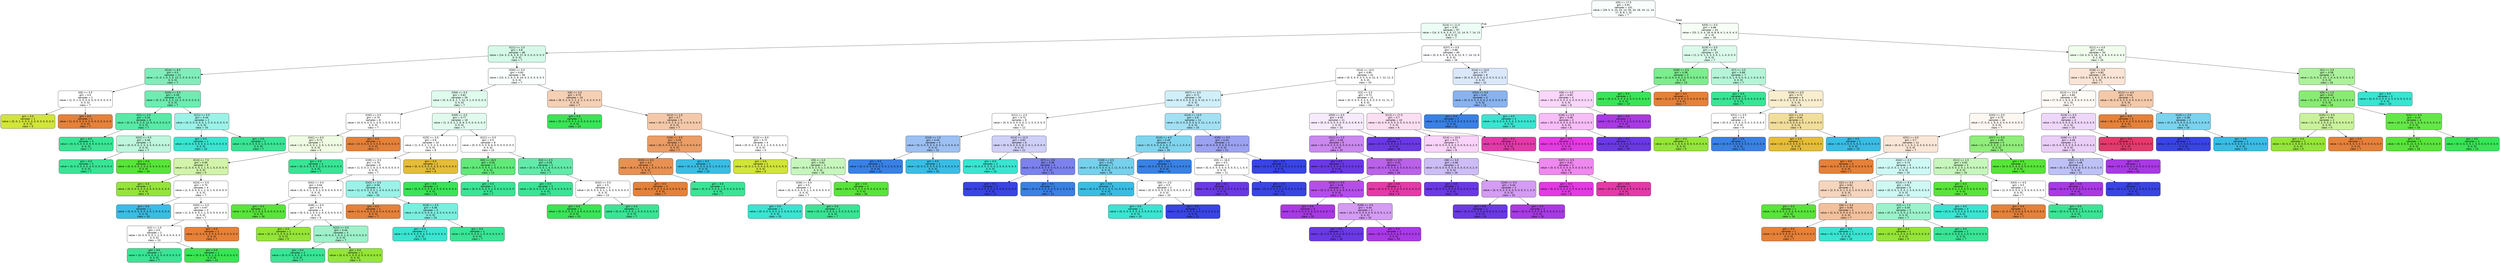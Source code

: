 digraph Tree {
node [shape=box, style="filled, rounded", color="black", fontname="helvetica"] ;
edge [fontname="helvetica"] ;
0 [label="X[0] <= 17.5\ngini = 0.91\nsamples = 141\nvalue = [29, 5, 3, 10, 23, 13, 35, 20, 18, 10, 11, 14\n17, 8, 8, 1, 0]\nclass = 7", fillcolor="#f9fefc"] ;
1 [label="X[14] <= 11.5\ngini = 0.91\nsamples = 97\nvalue = [14, 3, 3, 6, 5, 9, 27, 12, 14, 9, 7, 14, 13\n8, 8, 0, 0]\nclass = 7", fillcolor="#ecfdf5"] ;
0 -> 1 [labeldistance=2.5, labelangle=45, headlabel="True"] ;
2 [label="X[11] <= 2.5\ngini = 0.8\nsamples = 48\nvalue = [14, 3, 3, 6, 5, 9, 27, 6, 2, 0, 0, 0, 0, 0\n0, 0, 0]\nclass = 7", fillcolor="#d5f9e8"] ;
1 -> 2 ;
3 [label="X[14] <= 8.5\ngini = 0.5\nsamples = 12\nvalue = [1, 0, 1, 0, 2, 0, 13, 2, 0, 0, 0, 0, 0, 0\n0, 0, 0]\nclass = 7", fillcolor="#7feeba"] ;
2 -> 3 ;
4 [label="X[6] <= 3.5\ngini = 0.5\nsamples = 2\nvalue = [1, 0, 1, 0, 0, 0, 0, 0, 0, 0, 0, 0, 0, 0\n0, 0, 0]\nclass = 7", fillcolor="#ffffff"] ;
3 -> 4 ;
5 [label="gini = 0.0\nsamples = 1\nvalue = [0, 0, 1, 0, 0, 0, 0, 0, 0, 0, 0, 0, 0, 0\n0, 0, 0]\nclass = 0", fillcolor="#d1e539"] ;
4 -> 5 ;
6 [label="gini = 0.0\nsamples = 1\nvalue = [1, 0, 0, 0, 0, 0, 0, 0, 0, 0, 0, 0, 0, 0\n0, 0, 0]\nclass = 7", fillcolor="#e58139"] ;
4 -> 6 ;
7 [label="X[43] <= 0.5\ngini = 0.39\nsamples = 10\nvalue = [0, 0, 0, 0, 2, 0, 13, 2, 0, 0, 0, 0, 0, 0\n0, 0, 0]\nclass = 7", fillcolor="#6eecb1"] ;
3 -> 7 ;
8 [label="X[2] <= 2.5\ngini = 0.24\nsamples = 8\nvalue = [0, 0, 0, 0, 2, 0, 12, 0, 0, 0, 0, 0, 0, 0\n0, 0, 0]\nclass = 7", fillcolor="#5ae9a7"] ;
7 -> 8 ;
9 [label="gini = 0.0\nsamples = 5\nvalue = [0, 0, 0, 0, 0, 0, 9, 0, 0, 0, 0, 0, 0, 0\n0, 0, 0]\nclass = 7", fillcolor="#39e595"] ;
8 -> 9 ;
10 [label="X[32] <= 0.5\ngini = 0.48\nsamples = 3\nvalue = [0, 0, 0, 0, 2, 0, 3, 0, 0, 0, 0, 0, 0, 0\n0, 0, 0]\nclass = 7", fillcolor="#bdf6dc"] ;
8 -> 10 ;
11 [label="gini = 0.0\nsamples = 2\nvalue = [0, 0, 0, 0, 0, 0, 3, 0, 0, 0, 0, 0, 0, 0\n0, 0, 0]\nclass = 7", fillcolor="#39e595"] ;
10 -> 11 ;
12 [label="gini = 0.0\nsamples = 1\nvalue = [0, 0, 0, 0, 2, 0, 0, 0, 0, 0, 0, 0, 0, 0\n0, 0, 0]\nclass = 16", fillcolor="#58e539"] ;
10 -> 12 ;
13 [label="X[21] <= 0.5\ngini = 0.44\nsamples = 2\nvalue = [0, 0, 0, 0, 0, 0, 1, 2, 0, 0, 0, 0, 0, 0\n0, 0, 0]\nclass = 10", fillcolor="#9cf2e8"] ;
7 -> 13 ;
14 [label="gini = 0.0\nsamples = 1\nvalue = [0, 0, 0, 0, 0, 0, 0, 2, 0, 0, 0, 0, 0, 0\n0, 0, 0]\nclass = 10", fillcolor="#39e5d1"] ;
13 -> 14 ;
15 [label="gini = 0.0\nsamples = 1\nvalue = [0, 0, 0, 0, 0, 0, 1, 0, 0, 0, 0, 0, 0, 0\n0, 0, 0]\nclass = 7", fillcolor="#39e595"] ;
13 -> 15 ;
16 [label="X[50] <= 0.5\ngini = 0.83\nsamples = 36\nvalue = [13, 3, 2, 6, 3, 9, 14, 4, 2, 0, 0, 0, 0, 0\n0, 0, 0]\nclass = 7", fillcolor="#fafefd"] ;
2 -> 16 ;
17 [label="X[56] <= 0.5\ngini = 0.81\nsamples = 26\nvalue = [5, 3, 0, 6, 1, 7, 12, 3, 1, 0, 0, 0, 0, 0\n0, 0, 0]\nclass = 7", fillcolor="#dffbee"] ;
16 -> 17 ;
18 [label="X[30] <= 0.5\ngini = 0.75\nsamples = 8\nvalue = [4, 0, 0, 4, 0, 1, 3, 0, 1, 0, 0, 0, 0, 0\n0, 0, 0]\nclass = 7", fillcolor="#ffffff"] ;
17 -> 18 ;
19 [label="X[41] <= 0.5\ngini = 0.72\nsamples = 7\nvalue = [1, 0, 0, 4, 0, 1, 3, 0, 1, 0, 0, 0, 0, 0\n0, 0, 0]\nclass = 0", fillcolor="#f0fbe3"] ;
18 -> 19 ;
20 [label="X[13] <= 7.5\ngini = 0.69\nsamples = 6\nvalue = [1, 0, 0, 4, 0, 1, 1, 0, 1, 0, 0, 0, 0, 0\n0, 0, 0]\nclass = 0", fillcolor="#d2f4aa"] ;
19 -> 20 ;
21 [label="gini = 0.0\nsamples = 2\nvalue = [0, 0, 0, 4, 0, 0, 0, 0, 0, 0, 0, 0, 0, 0\n0, 0, 0]\nclass = 0", fillcolor="#95e539"] ;
20 -> 21 ;
22 [label="X[24] <= 0.5\ngini = 0.75\nsamples = 4\nvalue = [1, 0, 0, 0, 0, 1, 1, 0, 1, 0, 0, 0, 0, 0\n0, 0, 0]\nclass = 7", fillcolor="#ffffff"] ;
20 -> 22 ;
23 [label="gini = 0.0\nsamples = 1\nvalue = [0, 0, 0, 0, 0, 0, 0, 0, 1, 0, 0, 0, 0, 0\n0, 0, 0]\nclass = 10", fillcolor="#39bde5"] ;
22 -> 23 ;
24 [label="X[55] <= 0.5\ngini = 0.67\nsamples = 3\nvalue = [1, 0, 0, 0, 0, 1, 1, 0, 0, 0, 0, 0, 0, 0\n0, 0, 0]\nclass = 7", fillcolor="#ffffff"] ;
22 -> 24 ;
25 [label="X[2] <= 1.5\ngini = 0.5\nsamples = 2\nvalue = [0, 0, 0, 0, 0, 1, 1, 0, 0, 0, 0, 0, 0, 0\n0, 0, 0]\nclass = 13", fillcolor="#ffffff"] ;
24 -> 25 ;
26 [label="gini = 0.0\nsamples = 1\nvalue = [0, 0, 0, 0, 0, 0, 1, 0, 0, 0, 0, 0, 0, 0\n0, 0, 0]\nclass = 7", fillcolor="#39e595"] ;
25 -> 26 ;
27 [label="gini = 0.0\nsamples = 1\nvalue = [0, 0, 0, 0, 0, 1, 0, 0, 0, 0, 0, 0, 0, 0\n0, 0, 0]\nclass = 13", fillcolor="#39e556"] ;
25 -> 27 ;
28 [label="gini = 0.0\nsamples = 1\nvalue = [1, 0, 0, 0, 0, 0, 0, 0, 0, 0, 0, 0, 0, 0\n0, 0, 0]\nclass = 7", fillcolor="#e58139"] ;
24 -> 28 ;
29 [label="gini = 0.0\nsamples = 1\nvalue = [0, 0, 0, 0, 0, 0, 2, 0, 0, 0, 0, 0, 0, 0\n0, 0, 0]\nclass = 7", fillcolor="#39e595"] ;
19 -> 29 ;
30 [label="gini = 0.0\nsamples = 1\nvalue = [3, 0, 0, 0, 0, 0, 0, 0, 0, 0, 0, 0, 0, 0\n0, 0, 0]\nclass = 7", fillcolor="#e58139"] ;
18 -> 30 ;
31 [label="X[49] <= 0.5\ngini = 0.77\nsamples = 18\nvalue = [1, 3, 0, 2, 1, 6, 9, 3, 0, 0, 0, 0, 0, 0\n0, 0, 0]\nclass = 7", fillcolor="#e0fbee"] ;
17 -> 31 ;
32 [label="X[25] <= 0.5\ngini = 0.8\nsamples = 10\nvalue = [1, 3, 0, 2, 1, 0, 3, 3, 0, 0, 0, 0, 0, 0\n0, 0, 0]\nclass = 8", fillcolor="#ffffff"] ;
31 -> 32 ;
33 [label="X[39] <= 0.5\ngini = 0.76\nsamples = 9\nvalue = [1, 0, 0, 2, 1, 0, 3, 3, 0, 0, 0, 0, 0, 0\n0, 0, 0]\nclass = 7", fillcolor="#ffffff"] ;
32 -> 33 ;
34 [label="X[42] <= 0.5\ngini = 0.64\nsamples = 5\nvalue = [0, 0, 0, 2, 1, 0, 2, 0, 0, 0, 0, 0, 0, 0\n0, 0, 0]\nclass = 0", fillcolor="#ffffff"] ;
33 -> 34 ;
35 [label="gini = 0.0\nsamples = 1\nvalue = [0, 0, 0, 0, 1, 0, 0, 0, 0, 0, 0, 0, 0, 0\n0, 0, 0]\nclass = 16", fillcolor="#58e539"] ;
34 -> 35 ;
36 [label="X[46] <= 0.5\ngini = 0.5\nsamples = 4\nvalue = [0, 0, 0, 2, 0, 0, 2, 0, 0, 0, 0, 0, 0, 0\n0, 0, 0]\nclass = 0", fillcolor="#ffffff"] ;
34 -> 36 ;
37 [label="gini = 0.0\nsamples = 1\nvalue = [0, 0, 0, 1, 0, 0, 0, 0, 0, 0, 0, 0, 0, 0\n0, 0, 0]\nclass = 0", fillcolor="#95e539"] ;
36 -> 37 ;
38 [label="X[22] <= 0.5\ngini = 0.44\nsamples = 3\nvalue = [0, 0, 0, 1, 0, 0, 2, 0, 0, 0, 0, 0, 0, 0\n0, 0, 0]\nclass = 7", fillcolor="#9cf2ca"] ;
36 -> 38 ;
39 [label="gini = 0.0\nsamples = 2\nvalue = [0, 0, 0, 0, 0, 0, 2, 0, 0, 0, 0, 0, 0, 0\n0, 0, 0]\nclass = 7", fillcolor="#39e595"] ;
38 -> 39 ;
40 [label="gini = 0.0\nsamples = 1\nvalue = [0, 0, 0, 1, 0, 0, 0, 0, 0, 0, 0, 0, 0, 0\n0, 0, 0]\nclass = 0", fillcolor="#95e539"] ;
38 -> 40 ;
41 [label="X[42] <= 0.5\ngini = 0.56\nsamples = 4\nvalue = [1, 0, 0, 0, 0, 0, 1, 3, 0, 0, 0, 0, 0, 0\n0, 0, 0]\nclass = 10", fillcolor="#9cf2e8"] ;
33 -> 41 ;
42 [label="gini = 0.0\nsamples = 1\nvalue = [1, 0, 0, 0, 0, 0, 0, 0, 0, 0, 0, 0, 0, 0\n0, 0, 0]\nclass = 7", fillcolor="#e58139"] ;
41 -> 42 ;
43 [label="X[18] <= 0.5\ngini = 0.38\nsamples = 3\nvalue = [0, 0, 0, 0, 0, 0, 1, 3, 0, 0, 0, 0, 0, 0\n0, 0, 0]\nclass = 10", fillcolor="#7beee0"] ;
41 -> 43 ;
44 [label="gini = 0.0\nsamples = 2\nvalue = [0, 0, 0, 0, 0, 0, 0, 3, 0, 0, 0, 0, 0, 0\n0, 0, 0]\nclass = 10", fillcolor="#39e5d1"] ;
43 -> 44 ;
45 [label="gini = 0.0\nsamples = 1\nvalue = [0, 0, 0, 0, 0, 0, 1, 0, 0, 0, 0, 0, 0, 0\n0, 0, 0]\nclass = 7", fillcolor="#39e595"] ;
43 -> 45 ;
46 [label="gini = 0.0\nsamples = 1\nvalue = [0, 3, 0, 0, 0, 0, 0, 0, 0, 0, 0, 0, 0, 0\n0, 0, 0]\nclass = 8", fillcolor="#e5bd39"] ;
32 -> 46 ;
47 [label="X[21] <= 0.5\ngini = 0.5\nsamples = 8\nvalue = [0, 0, 0, 0, 0, 6, 6, 0, 0, 0, 0, 0, 0, 0\n0, 0, 0]\nclass = 13", fillcolor="#ffffff"] ;
31 -> 47 ;
48 [label="X[0] <= 16.5\ngini = 0.28\nsamples = 3\nvalue = [0, 0, 0, 0, 0, 5, 1, 0, 0, 0, 0, 0, 0, 0\n0, 0, 0]\nclass = 13", fillcolor="#61ea78"] ;
47 -> 48 ;
49 [label="gini = 0.0\nsamples = 2\nvalue = [0, 0, 0, 0, 0, 5, 0, 0, 0, 0, 0, 0, 0, 0\n0, 0, 0]\nclass = 13", fillcolor="#39e556"] ;
48 -> 49 ;
50 [label="gini = 0.0\nsamples = 1\nvalue = [0, 0, 0, 0, 0, 0, 1, 0, 0, 0, 0, 0, 0, 0\n0, 0, 0]\nclass = 7", fillcolor="#39e595"] ;
48 -> 50 ;
51 [label="X[4] <= 2.5\ngini = 0.28\nsamples = 5\nvalue = [0, 0, 0, 0, 0, 1, 5, 0, 0, 0, 0, 0, 0, 0\n0, 0, 0]\nclass = 7", fillcolor="#61eaaa"] ;
47 -> 51 ;
52 [label="gini = 0.0\nsamples = 3\nvalue = [0, 0, 0, 0, 0, 0, 4, 0, 0, 0, 0, 0, 0, 0\n0, 0, 0]\nclass = 7", fillcolor="#39e595"] ;
51 -> 52 ;
53 [label="X[42] <= 0.5\ngini = 0.5\nsamples = 2\nvalue = [0, 0, 0, 0, 0, 1, 1, 0, 0, 0, 0, 0, 0, 0\n0, 0, 0]\nclass = 13", fillcolor="#ffffff"] ;
51 -> 53 ;
54 [label="gini = 0.0\nsamples = 1\nvalue = [0, 0, 0, 0, 0, 1, 0, 0, 0, 0, 0, 0, 0, 0\n0, 0, 0]\nclass = 13", fillcolor="#39e556"] ;
53 -> 54 ;
55 [label="gini = 0.0\nsamples = 1\nvalue = [0, 0, 0, 0, 0, 0, 1, 0, 0, 0, 0, 0, 0, 0\n0, 0, 0]\nclass = 7", fillcolor="#39e595"] ;
53 -> 55 ;
56 [label="X[6] <= 3.5\ngini = 0.75\nsamples = 10\nvalue = [8, 0, 2, 0, 2, 2, 2, 1, 1, 0, 0, 0, 0, 0\n0, 0, 0]\nclass = 7", fillcolor="#f5d0b5"] ;
16 -> 56 ;
57 [label="gini = 0.0\nsamples = 1\nvalue = [0, 0, 0, 0, 0, 2, 0, 0, 0, 0, 0, 0, 0, 0\n0, 0, 0]\nclass = 13", fillcolor="#39e556"] ;
56 -> 57 ;
58 [label="X[12] <= 1.0\ngini = 0.7\nsamples = 9\nvalue = [8, 0, 2, 0, 2, 0, 2, 1, 1, 0, 0, 0, 0, 0\n0, 0, 0]\nclass = 7", fillcolor="#f4c9aa"] ;
56 -> 58 ;
59 [label="X[26] <= 0.5\ngini = 0.34\nsamples = 5\nvalue = [8, 0, 0, 0, 0, 0, 1, 0, 1, 0, 0, 0, 0, 0\n0, 0, 0]\nclass = 7", fillcolor="#eb9d65"] ;
58 -> 59 ;
60 [label="X[33] <= 0.5\ngini = 0.2\nsamples = 4\nvalue = [8, 0, 0, 0, 0, 0, 1, 0, 0, 0, 0, 0, 0, 0\n0, 0, 0]\nclass = 7", fillcolor="#e89152"] ;
59 -> 60 ;
61 [label="gini = 0.0\nsamples = 3\nvalue = [8, 0, 0, 0, 0, 0, 0, 0, 0, 0, 0, 0, 0, 0\n0, 0, 0]\nclass = 7", fillcolor="#e58139"] ;
60 -> 61 ;
62 [label="gini = 0.0\nsamples = 1\nvalue = [0, 0, 0, 0, 0, 0, 1, 0, 0, 0, 0, 0, 0, 0\n0, 0, 0]\nclass = 7", fillcolor="#39e595"] ;
60 -> 62 ;
63 [label="gini = 0.0\nsamples = 1\nvalue = [0, 0, 0, 0, 0, 0, 0, 0, 1, 0, 0, 0, 0, 0\n0, 0, 0]\nclass = 10", fillcolor="#39bde5"] ;
59 -> 63 ;
64 [label="X[13] <= 6.0\ngini = 0.72\nsamples = 4\nvalue = [0, 0, 2, 0, 2, 0, 1, 1, 0, 0, 0, 0, 0, 0\n0, 0, 0]\nclass = 0", fillcolor="#ffffff"] ;
58 -> 64 ;
65 [label="gini = 0.0\nsamples = 1\nvalue = [0, 0, 2, 0, 0, 0, 0, 0, 0, 0, 0, 0, 0, 0\n0, 0, 0]\nclass = 0", fillcolor="#d1e539"] ;
64 -> 65 ;
66 [label="X[9] <= 3.0\ngini = 0.62\nsamples = 3\nvalue = [0, 0, 0, 0, 2, 0, 1, 1, 0, 0, 0, 0, 0, 0\n0, 0, 0]\nclass = 16", fillcolor="#c7f6bd"] ;
64 -> 66 ;
67 [label="X[36] <= 0.5\ngini = 0.5\nsamples = 2\nvalue = [0, 0, 0, 0, 0, 0, 1, 1, 0, 0, 0, 0, 0, 0\n0, 0, 0]\nclass = 7", fillcolor="#ffffff"] ;
66 -> 67 ;
68 [label="gini = 0.0\nsamples = 1\nvalue = [0, 0, 0, 0, 0, 0, 0, 1, 0, 0, 0, 0, 0, 0\n0, 0, 0]\nclass = 10", fillcolor="#39e5d1"] ;
67 -> 68 ;
69 [label="gini = 0.0\nsamples = 1\nvalue = [0, 0, 0, 0, 0, 0, 1, 0, 0, 0, 0, 0, 0, 0\n0, 0, 0]\nclass = 7", fillcolor="#39e595"] ;
67 -> 69 ;
70 [label="gini = 0.0\nsamples = 1\nvalue = [0, 0, 0, 0, 2, 0, 0, 0, 0, 0, 0, 0, 0, 0\n0, 0, 0]\nclass = 16", fillcolor="#58e539"] ;
66 -> 70 ;
71 [label="X[37] <= 0.5\ngini = 0.86\nsamples = 49\nvalue = [0, 0, 0, 0, 0, 0, 0, 6, 12, 9, 7, 14, 13, 8\n8, 0, 0]\nclass = 16", fillcolor="#fdfcff"] ;
1 -> 71 ;
72 [label="X[14] <= 14.5\ngini = 0.85\nsamples = 41\nvalue = [0, 0, 0, 0, 0, 0, 0, 4, 12, 4, 7, 12, 11, 5\n8, 0, 0]\nclass = 10", fillcolor="#ffffff"] ;
71 -> 72 ;
73 [label="X[57] <= 0.5\ngini = 0.71\nsamples = 20\nvalue = [0, 0, 0, 0, 0, 0, 0, 4, 12, 4, 7, 1, 0, 0\n0, 0, 0]\nclass = 10", fillcolor="#d0eff9"] ;
72 -> 73 ;
74 [label="X[11] <= 2.5\ngini = 0.72\nsamples = 9\nvalue = [0, 0, 0, 0, 0, 0, 0, 2, 1, 3, 3, 0, 0, 0\n0, 0, 0]\nclass = 12", fillcolor="#ffffff"] ;
73 -> 74 ;
75 [label="X[10] <= 1.5\ngini = 0.44\nsamples = 3\nvalue = [0, 0, 0, 0, 0, 0, 0, 0, 1, 2, 0, 0, 0, 0\n0, 0, 0]\nclass = 12", fillcolor="#9cc0f2"] ;
74 -> 75 ;
76 [label="gini = 0.0\nsamples = 2\nvalue = [0, 0, 0, 0, 0, 0, 0, 0, 0, 2, 0, 0, 0, 0\n0, 0, 0]\nclass = 12", fillcolor="#3981e5"] ;
75 -> 76 ;
77 [label="gini = 0.0\nsamples = 1\nvalue = [0, 0, 0, 0, 0, 0, 0, 0, 1, 0, 0, 0, 0, 0\n0, 0, 0]\nclass = 10", fillcolor="#39bde5"] ;
75 -> 77 ;
78 [label="X[14] <= 12.5\ngini = 0.61\nsamples = 6\nvalue = [0, 0, 0, 0, 0, 0, 0, 2, 0, 1, 3, 0, 0, 0\n0, 0, 0]\nclass = 11", fillcolor="#ced0f8"] ;
74 -> 78 ;
79 [label="gini = 0.0\nsamples = 2\nvalue = [0, 0, 0, 0, 0, 0, 0, 2, 0, 0, 0, 0, 0, 0\n0, 0, 0]\nclass = 10", fillcolor="#39e5d1"] ;
78 -> 79 ;
80 [label="X[7] <= 3.5\ngini = 0.38\nsamples = 4\nvalue = [0, 0, 0, 0, 0, 0, 0, 0, 0, 1, 3, 0, 0, 0\n0, 0, 0]\nclass = 11", fillcolor="#7b82ee"] ;
78 -> 80 ;
81 [label="gini = 0.0\nsamples = 3\nvalue = [0, 0, 0, 0, 0, 0, 0, 0, 0, 0, 3, 0, 0, 0\n0, 0, 0]\nclass = 11", fillcolor="#3944e5"] ;
80 -> 81 ;
82 [label="gini = 0.0\nsamples = 1\nvalue = [0, 0, 0, 0, 0, 0, 0, 0, 0, 1, 0, 0, 0, 0\n0, 0, 0]\nclass = 12", fillcolor="#3981e5"] ;
80 -> 82 ;
83 [label="X[14] <= 13.5\ngini = 0.6\nsamples = 11\nvalue = [0, 0, 0, 0, 0, 0, 0, 2, 11, 1, 4, 1, 0, 0\n0, 0, 0]\nclass = 10", fillcolor="#a3e0f3"] ;
73 -> 83 ;
84 [label="X[10] <= 4.5\ngini = 0.49\nsamples = 8\nvalue = [0, 0, 0, 0, 0, 0, 0, 2, 11, 1, 2, 0, 0, 0\n0, 0, 0]\nclass = 10", fillcolor="#80d5ee"] ;
83 -> 84 ;
85 [label="X[38] <= 0.5\ngini = 0.43\nsamples = 7\nvalue = [0, 0, 0, 0, 0, 0, 0, 2, 11, 0, 2, 0, 0, 0\n0, 0, 0]\nclass = 10", fillcolor="#76d1ed"] ;
84 -> 85 ;
86 [label="gini = 0.0\nsamples = 5\nvalue = [0, 0, 0, 0, 0, 0, 0, 0, 11, 0, 0, 0, 0, 0\n0, 0, 0]\nclass = 10", fillcolor="#39bde5"] ;
85 -> 86 ;
87 [label="X[6] <= 2.0\ngini = 0.5\nsamples = 2\nvalue = [0, 0, 0, 0, 0, 0, 0, 2, 0, 0, 2, 0, 0, 0\n0, 0, 0]\nclass = 10", fillcolor="#ffffff"] ;
85 -> 87 ;
88 [label="gini = 0.0\nsamples = 1\nvalue = [0, 0, 0, 0, 0, 0, 0, 2, 0, 0, 0, 0, 0, 0\n0, 0, 0]\nclass = 10", fillcolor="#39e5d1"] ;
87 -> 88 ;
89 [label="gini = 0.0\nsamples = 1\nvalue = [0, 0, 0, 0, 0, 0, 0, 0, 0, 0, 2, 0, 0, 0\n0, 0, 0]\nclass = 11", fillcolor="#3944e5"] ;
87 -> 89 ;
90 [label="gini = 0.0\nsamples = 1\nvalue = [0, 0, 0, 0, 0, 0, 0, 0, 0, 1, 0, 0, 0, 0\n0, 0, 0]\nclass = 12", fillcolor="#3981e5"] ;
84 -> 90 ;
91 [label="X[39] <= 0.5\ngini = 0.44\nsamples = 3\nvalue = [0, 0, 0, 0, 0, 0, 0, 0, 0, 0, 2, 1, 0, 0\n0, 0, 0]\nclass = 11", fillcolor="#9ca2f2"] ;
83 -> 91 ;
92 [label="X[0] <= 16.0\ngini = 0.5\nsamples = 2\nvalue = [0, 0, 0, 0, 0, 0, 0, 0, 0, 0, 1, 1, 0, 0\n0, 0, 0]\nclass = 11", fillcolor="#ffffff"] ;
91 -> 92 ;
93 [label="gini = 0.0\nsamples = 1\nvalue = [0, 0, 0, 0, 0, 0, 0, 0, 0, 0, 0, 1, 0, 0\n0, 0, 0]\nclass = 16", fillcolor="#6a39e5"] ;
92 -> 93 ;
94 [label="gini = 0.0\nsamples = 1\nvalue = [0, 0, 0, 0, 0, 0, 0, 0, 0, 0, 1, 0, 0, 0\n0, 0, 0]\nclass = 11", fillcolor="#3944e5"] ;
92 -> 94 ;
95 [label="gini = 0.0\nsamples = 1\nvalue = [0, 0, 0, 0, 0, 0, 0, 0, 0, 0, 1, 0, 0, 0\n0, 0, 0]\nclass = 11", fillcolor="#3944e5"] ;
91 -> 95 ;
96 [label="X[2] <= 3.5\ngini = 0.73\nsamples = 21\nvalue = [0, 0, 0, 0, 0, 0, 0, 0, 0, 0, 0, 11, 11, 5\n8, 0, 0]\nclass = 16", fillcolor="#ffffff"] ;
72 -> 96 ;
97 [label="X[50] <= 0.5\ngini = 0.55\nsamples = 11\nvalue = [0, 0, 0, 0, 0, 0, 0, 0, 0, 0, 0, 8, 9, 0\n1, 0, 0]\nclass = 10", fillcolor="#f6ebfc"] ;
96 -> 97 ;
98 [label="X[11] <= 1.5\ngini = 0.46\nsamples = 9\nvalue = [0, 0, 0, 0, 0, 0, 0, 0, 0, 0, 0, 3, 9, 0\n1, 0, 0]\nclass = 10", fillcolor="#cb88ef"] ;
97 -> 98 ;
99 [label="gini = 0.0\nsamples = 2\nvalue = [0, 0, 0, 0, 0, 0, 0, 0, 0, 0, 0, 2, 0, 0\n0, 0, 0]\nclass = 16", fillcolor="#6a39e5"] ;
98 -> 99 ;
100 [label="X[28] <= 0.5\ngini = 0.31\nsamples = 7\nvalue = [0, 0, 0, 0, 0, 0, 0, 0, 0, 0, 0, 1, 9, 0\n1, 0, 0]\nclass = 10", fillcolor="#ba61ea"] ;
98 -> 100 ;
101 [label="X[33] <= 0.5\ngini = 0.18\nsamples = 6\nvalue = [0, 0, 0, 0, 0, 0, 0, 0, 0, 0, 0, 1, 9, 0\n0, 0, 0]\nclass = 10", fillcolor="#b34fe8"] ;
100 -> 101 ;
102 [label="gini = 0.0\nsamples = 4\nvalue = [0, 0, 0, 0, 0, 0, 0, 0, 0, 0, 0, 0, 7, 0\n0, 0, 0]\nclass = 10", fillcolor="#a939e5"] ;
101 -> 102 ;
103 [label="X[39] <= 0.5\ngini = 0.44\nsamples = 2\nvalue = [0, 0, 0, 0, 0, 0, 0, 0, 0, 0, 0, 1, 2, 0\n0, 0, 0]\nclass = 10", fillcolor="#d49cf2"] ;
101 -> 103 ;
104 [label="gini = 0.0\nsamples = 1\nvalue = [0, 0, 0, 0, 0, 0, 0, 0, 0, 0, 0, 1, 0, 0\n0, 0, 0]\nclass = 16", fillcolor="#6a39e5"] ;
103 -> 104 ;
105 [label="gini = 0.0\nsamples = 1\nvalue = [0, 0, 0, 0, 0, 0, 0, 0, 0, 0, 0, 0, 2, 0\n0, 0, 0]\nclass = 10", fillcolor="#a939e5"] ;
103 -> 105 ;
106 [label="gini = 0.0\nsamples = 1\nvalue = [0, 0, 0, 0, 0, 0, 0, 0, 0, 0, 0, 0, 0, 0\n1, 0, 0]\nclass = 6", fillcolor="#e539a9"] ;
100 -> 106 ;
107 [label="gini = 0.0\nsamples = 2\nvalue = [0, 0, 0, 0, 0, 0, 0, 0, 0, 0, 0, 5, 0, 0\n0, 0, 0]\nclass = 16", fillcolor="#6a39e5"] ;
97 -> 107 ;
108 [label="X[13] <= 17.5\ngini = 0.7\nsamples = 10\nvalue = [0, 0, 0, 0, 0, 0, 0, 0, 0, 0, 0, 3, 2, 5\n7, 0, 0]\nclass = 6", fillcolor="#fbdef1"] ;
96 -> 108 ;
109 [label="X[14] <= 15.5\ngini = 0.71\nsamples = 7\nvalue = [0, 0, 0, 0, 0, 0, 0, 0, 0, 0, 0, 3, 2, 5\n2, 0, 0]\nclass = 8", fillcolor="#f9d3f9"] ;
108 -> 109 ;
110 [label="X[8] <= 3.0\ngini = 0.48\nsamples = 4\nvalue = [0, 0, 0, 0, 0, 0, 0, 0, 0, 0, 0, 3, 2, 0\n0, 0, 0]\nclass = 16", fillcolor="#cdbdf6"] ;
109 -> 110 ;
111 [label="gini = 0.0\nsamples = 2\nvalue = [0, 0, 0, 0, 0, 0, 0, 0, 0, 0, 0, 2, 0, 0\n0, 0, 0]\nclass = 16", fillcolor="#6a39e5"] ;
110 -> 111 ;
112 [label="X[29] <= 0.5\ngini = 0.44\nsamples = 2\nvalue = [0, 0, 0, 0, 0, 0, 0, 0, 0, 0, 0, 1, 2, 0\n0, 0, 0]\nclass = 10", fillcolor="#d49cf2"] ;
110 -> 112 ;
113 [label="gini = 0.0\nsamples = 1\nvalue = [0, 0, 0, 0, 0, 0, 0, 0, 0, 0, 0, 1, 0, 0\n0, 0, 0]\nclass = 16", fillcolor="#6a39e5"] ;
112 -> 113 ;
114 [label="gini = 0.0\nsamples = 1\nvalue = [0, 0, 0, 0, 0, 0, 0, 0, 0, 0, 0, 0, 2, 0\n0, 0, 0]\nclass = 10", fillcolor="#a939e5"] ;
112 -> 114 ;
115 [label="X[47] <= 0.5\ngini = 0.41\nsamples = 3\nvalue = [0, 0, 0, 0, 0, 0, 0, 0, 0, 0, 0, 0, 0, 5\n2, 0, 0]\nclass = 8", fillcolor="#ef88ef"] ;
109 -> 115 ;
116 [label="gini = 0.0\nsamples = 2\nvalue = [0, 0, 0, 0, 0, 0, 0, 0, 0, 0, 0, 0, 0, 5\n0, 0, 0]\nclass = 8", fillcolor="#e539e5"] ;
115 -> 116 ;
117 [label="gini = 0.0\nsamples = 1\nvalue = [0, 0, 0, 0, 0, 0, 0, 0, 0, 0, 0, 0, 0, 0\n2, 0, 0]\nclass = 6", fillcolor="#e539a9"] ;
115 -> 117 ;
118 [label="gini = 0.0\nsamples = 3\nvalue = [0, 0, 0, 0, 0, 0, 0, 0, 0, 0, 0, 0, 0, 0\n5, 0, 0]\nclass = 6", fillcolor="#e539a9"] ;
108 -> 118 ;
119 [label="X[14] <= 14.0\ngini = 0.77\nsamples = 8\nvalue = [0, 0, 0, 0, 0, 0, 0, 2, 0, 5, 0, 2, 2, 3\n0, 0, 0]\nclass = 12", fillcolor="#dbe8fa"] ;
71 -> 119 ;
120 [label="X[33] <= 0.5\ngini = 0.41\nsamples = 4\nvalue = [0, 0, 0, 0, 0, 0, 0, 2, 0, 5, 0, 0, 0, 0\n0, 0, 0]\nclass = 12", fillcolor="#88b3ef"] ;
119 -> 120 ;
121 [label="gini = 0.0\nsamples = 2\nvalue = [0, 0, 0, 0, 0, 0, 0, 0, 0, 5, 0, 0, 0, 0\n0, 0, 0]\nclass = 12", fillcolor="#3981e5"] ;
120 -> 121 ;
122 [label="gini = 0.0\nsamples = 2\nvalue = [0, 0, 0, 0, 0, 0, 0, 2, 0, 0, 0, 0, 0, 0\n0, 0, 0]\nclass = 10", fillcolor="#39e5d1"] ;
120 -> 122 ;
123 [label="X[6] <= 4.5\ngini = 0.65\nsamples = 4\nvalue = [0, 0, 0, 0, 0, 0, 0, 0, 0, 0, 0, 2, 2, 3\n0, 0, 0]\nclass = 8", fillcolor="#fad7fa"] ;
119 -> 123 ;
124 [label="X[26] <= 0.5\ngini = 0.48\nsamples = 3\nvalue = [0, 0, 0, 0, 0, 0, 0, 0, 0, 0, 0, 2, 0, 3\n0, 0, 0]\nclass = 8", fillcolor="#f6bdf6"] ;
123 -> 124 ;
125 [label="gini = 0.0\nsamples = 2\nvalue = [0, 0, 0, 0, 0, 0, 0, 0, 0, 0, 0, 0, 0, 3\n0, 0, 0]\nclass = 8", fillcolor="#e539e5"] ;
124 -> 125 ;
126 [label="gini = 0.0\nsamples = 1\nvalue = [0, 0, 0, 0, 0, 0, 0, 0, 0, 0, 0, 2, 0, 0\n0, 0, 0]\nclass = 16", fillcolor="#6a39e5"] ;
124 -> 126 ;
127 [label="gini = 0.0\nsamples = 1\nvalue = [0, 0, 0, 0, 0, 0, 0, 0, 0, 0, 0, 0, 2, 0\n0, 0, 0]\nclass = 10", fillcolor="#a939e5"] ;
123 -> 127 ;
128 [label="X[55] <= 0.5\ngini = 0.86\nsamples = 44\nvalue = [15, 2, 0, 4, 18, 4, 8, 8, 4, 1, 4, 0, 4, 0\n0, 1, 0]\nclass = 16", fillcolor="#f6fef5"] ;
0 -> 128 [labeldistance=2.5, labelangle=-45, headlabel="False"] ;
129 [label="X[19] <= 0.5\ngini = 0.79\nsamples = 10\nvalue = [1, 2, 0, 1, 0, 3, 5, 0, 1, 1, 0, 0, 0, 0\n0, 0, 0]\nclass = 7", fillcolor="#dbfaec"] ;
128 -> 129 ;
130 [label="X[49] <= 0.5\ngini = 0.38\nsamples = 3\nvalue = [1, 0, 0, 0, 0, 3, 0, 0, 0, 0, 0, 0, 0, 0\n0, 0, 0]\nclass = 13", fillcolor="#7bee8e"] ;
129 -> 130 ;
131 [label="gini = 0.0\nsamples = 2\nvalue = [0, 0, 0, 0, 0, 3, 0, 0, 0, 0, 0, 0, 0, 0\n0, 0, 0]\nclass = 13", fillcolor="#39e556"] ;
130 -> 131 ;
132 [label="gini = 0.0\nsamples = 1\nvalue = [1, 0, 0, 0, 0, 0, 0, 0, 0, 0, 0, 0, 0, 0\n0, 0, 0]\nclass = 7", fillcolor="#e58139"] ;
130 -> 132 ;
133 [label="X[7] <= 3.5\ngini = 0.68\nsamples = 7\nvalue = [0, 2, 0, 1, 0, 0, 5, 0, 1, 1, 0, 0, 0, 0\n0, 0, 0]\nclass = 7", fillcolor="#b5f5d7"] ;
129 -> 133 ;
134 [label="gini = 0.0\nsamples = 3\nvalue = [0, 0, 0, 0, 0, 0, 5, 0, 0, 0, 0, 0, 0, 0\n0, 0, 0]\nclass = 7", fillcolor="#39e595"] ;
133 -> 134 ;
135 [label="X[39] <= 0.5\ngini = 0.72\nsamples = 4\nvalue = [0, 2, 0, 1, 0, 0, 0, 0, 1, 1, 0, 0, 0, 0\n0, 0, 0]\nclass = 8", fillcolor="#f8eece"] ;
133 -> 135 ;
136 [label="X[51] <= 0.5\ngini = 0.5\nsamples = 2\nvalue = [0, 0, 0, 1, 0, 0, 0, 0, 0, 1, 0, 0, 0, 0\n0, 0, 0]\nclass = 0", fillcolor="#ffffff"] ;
135 -> 136 ;
137 [label="gini = 0.0\nsamples = 1\nvalue = [0, 0, 0, 1, 0, 0, 0, 0, 0, 0, 0, 0, 0, 0\n0, 0, 0]\nclass = 0", fillcolor="#95e539"] ;
136 -> 137 ;
138 [label="gini = 0.0\nsamples = 1\nvalue = [0, 0, 0, 0, 0, 0, 0, 0, 0, 1, 0, 0, 0, 0\n0, 0, 0]\nclass = 12", fillcolor="#3981e5"] ;
136 -> 138 ;
139 [label="X[2] <= 2.5\ngini = 0.44\nsamples = 2\nvalue = [0, 2, 0, 0, 0, 0, 0, 0, 1, 0, 0, 0, 0, 0\n0, 0, 0]\nclass = 8", fillcolor="#f2de9c"] ;
135 -> 139 ;
140 [label="gini = 0.0\nsamples = 1\nvalue = [0, 2, 0, 0, 0, 0, 0, 0, 0, 0, 0, 0, 0, 0\n0, 0, 0]\nclass = 8", fillcolor="#e5bd39"] ;
139 -> 140 ;
141 [label="gini = 0.0\nsamples = 1\nvalue = [0, 0, 0, 0, 0, 0, 0, 0, 1, 0, 0, 0, 0, 0\n0, 0, 0]\nclass = 10", fillcolor="#39bde5"] ;
139 -> 141 ;
142 [label="X[11] <= 4.5\ngini = 0.81\nsamples = 34\nvalue = [14, 0, 0, 3, 18, 1, 3, 8, 3, 0, 4, 0, 4, 0\n0, 1, 0]\nclass = 16", fillcolor="#f0fded"] ;
128 -> 142 ;
143 [label="X[28] <= 0.5\ngini = 0.82\nsamples = 25\nvalue = [13, 0, 0, 1, 6, 0, 3, 4, 3, 0, 4, 0, 4, 0\n0, 1, 0]\nclass = 7", fillcolor="#f9e4d5"] ;
142 -> 143 ;
144 [label="X[13] <= 13.5\ngini = 0.84\nsamples = 20\nvalue = [7, 0, 0, 1, 6, 0, 3, 4, 0, 0, 3, 0, 4, 0\n0, 1, 0]\nclass = 7", fillcolor="#fefaf6"] ;
143 -> 144 ;
145 [label="X[33] <= 0.5\ngini = 0.75\nsamples = 16\nvalue = [7, 0, 0, 1, 6, 0, 3, 4, 0, 0, 0, 0, 0, 0\n0, 0, 0]\nclass = 7", fillcolor="#fdf7f2"] ;
144 -> 145 ;
146 [label="X[51] <= 0.5\ngini = 0.7\nsamples = 11\nvalue = [6, 0, 0, 1, 1, 0, 2, 4, 0, 0, 0, 0, 0, 0\n0, 0, 0]\nclass = 7", fillcolor="#fae6d7"] ;
145 -> 146 ;
147 [label="gini = 0.0\nsamples = 2\nvalue = [4, 0, 0, 0, 0, 0, 0, 0, 0, 0, 0, 0, 0, 0\n0, 0, 0]\nclass = 7", fillcolor="#e58139"] ;
146 -> 147 ;
148 [label="X[44] <= 0.5\ngini = 0.74\nsamples = 9\nvalue = [2, 0, 0, 1, 1, 0, 2, 4, 0, 0, 0, 0, 0, 0\n0, 0, 0]\nclass = 10", fillcolor="#cef8f4"] ;
146 -> 148 ;
149 [label="X[2] <= 3.5\ngini = 0.62\nsamples = 3\nvalue = [2, 0, 0, 0, 1, 0, 0, 1, 0, 0, 0, 0, 0, 0\n0, 0, 0]\nclass = 7", fillcolor="#f6d5bd"] ;
148 -> 149 ;
150 [label="gini = 0.0\nsamples = 1\nvalue = [0, 0, 0, 0, 1, 0, 0, 0, 0, 0, 0, 0, 0, 0\n0, 0, 0]\nclass = 16", fillcolor="#58e539"] ;
149 -> 150 ;
151 [label="X[6] <= 3.0\ngini = 0.44\nsamples = 2\nvalue = [2, 0, 0, 0, 0, 0, 0, 1, 0, 0, 0, 0, 0, 0\n0, 0, 0]\nclass = 7", fillcolor="#f2c09c"] ;
149 -> 151 ;
152 [label="gini = 0.0\nsamples = 1\nvalue = [2, 0, 0, 0, 0, 0, 0, 0, 0, 0, 0, 0, 0, 0\n0, 0, 0]\nclass = 7", fillcolor="#e58139"] ;
151 -> 152 ;
153 [label="gini = 0.0\nsamples = 1\nvalue = [0, 0, 0, 0, 0, 0, 0, 1, 0, 0, 0, 0, 0, 0\n0, 0, 0]\nclass = 10", fillcolor="#39e5d1"] ;
151 -> 153 ;
154 [label="X[14] <= 9.5\ngini = 0.61\nsamples = 6\nvalue = [0, 0, 0, 1, 0, 0, 2, 3, 0, 0, 0, 0, 0, 0\n0, 0, 0]\nclass = 10", fillcolor="#cef8f4"] ;
148 -> 154 ;
155 [label="X[3] <= 1.5\ngini = 0.44\nsamples = 3\nvalue = [0, 0, 0, 1, 0, 0, 2, 0, 0, 0, 0, 0, 0, 0\n0, 0, 0]\nclass = 7", fillcolor="#9cf2ca"] ;
154 -> 155 ;
156 [label="gini = 0.0\nsamples = 1\nvalue = [0, 0, 0, 1, 0, 0, 0, 0, 0, 0, 0, 0, 0, 0\n0, 0, 0]\nclass = 0", fillcolor="#95e539"] ;
155 -> 156 ;
157 [label="gini = 0.0\nsamples = 2\nvalue = [0, 0, 0, 0, 0, 0, 2, 0, 0, 0, 0, 0, 0, 0\n0, 0, 0]\nclass = 7", fillcolor="#39e595"] ;
155 -> 157 ;
158 [label="gini = 0.0\nsamples = 3\nvalue = [0, 0, 0, 0, 0, 0, 0, 3, 0, 0, 0, 0, 0, 0\n0, 0, 0]\nclass = 10", fillcolor="#39e5d1"] ;
154 -> 158 ;
159 [label="X[57] <= 0.5\ngini = 0.45\nsamples = 5\nvalue = [1, 0, 0, 0, 5, 0, 1, 0, 0, 0, 0, 0, 0, 0\n0, 0, 0]\nclass = 16", fillcolor="#90ee7b"] ;
145 -> 159 ;
160 [label="X[11] <= 1.5\ngini = 0.62\nsamples = 3\nvalue = [1, 0, 0, 0, 2, 0, 1, 0, 0, 0, 0, 0, 0, 0\n0, 0, 0]\nclass = 16", fillcolor="#c7f6bd"] ;
159 -> 160 ;
161 [label="gini = 0.0\nsamples = 1\nvalue = [0, 0, 0, 0, 2, 0, 0, 0, 0, 0, 0, 0, 0, 0\n0, 0, 0]\nclass = 16", fillcolor="#58e539"] ;
160 -> 161 ;
162 [label="X[53] <= 0.5\ngini = 0.5\nsamples = 2\nvalue = [1, 0, 0, 0, 0, 0, 1, 0, 0, 0, 0, 0, 0, 0\n0, 0, 0]\nclass = 7", fillcolor="#ffffff"] ;
160 -> 162 ;
163 [label="gini = 0.0\nsamples = 1\nvalue = [1, 0, 0, 0, 0, 0, 0, 0, 0, 0, 0, 0, 0, 0\n0, 0, 0]\nclass = 7", fillcolor="#e58139"] ;
162 -> 163 ;
164 [label="gini = 0.0\nsamples = 1\nvalue = [0, 0, 0, 0, 0, 0, 1, 0, 0, 0, 0, 0, 0, 0\n0, 0, 0]\nclass = 7", fillcolor="#39e595"] ;
162 -> 164 ;
165 [label="gini = 0.0\nsamples = 2\nvalue = [0, 0, 0, 0, 3, 0, 0, 0, 0, 0, 0, 0, 0, 0\n0, 0, 0]\nclass = 16", fillcolor="#58e539"] ;
159 -> 165 ;
166 [label="X[19] <= 0.5\ngini = 0.59\nsamples = 4\nvalue = [0, 0, 0, 0, 0, 0, 0, 0, 0, 0, 3, 0, 4, 0\n0, 1, 0]\nclass = 10", fillcolor="#eed7fa"] ;
144 -> 166 ;
167 [label="X[46] <= 0.5\ngini = 0.49\nsamples = 3\nvalue = [0, 0, 0, 0, 0, 0, 0, 0, 0, 0, 3, 0, 4, 0\n0, 0, 0]\nclass = 10", fillcolor="#eacef8"] ;
166 -> 167 ;
168 [label="X[32] <= 0.5\ngini = 0.48\nsamples = 2\nvalue = [0, 0, 0, 0, 0, 0, 0, 0, 0, 0, 3, 0, 2, 0\n0, 0, 0]\nclass = 11", fillcolor="#bdc1f6"] ;
167 -> 168 ;
169 [label="gini = 0.0\nsamples = 1\nvalue = [0, 0, 0, 0, 0, 0, 0, 0, 0, 0, 0, 0, 2, 0\n0, 0, 0]\nclass = 10", fillcolor="#a939e5"] ;
168 -> 169 ;
170 [label="gini = 0.0\nsamples = 1\nvalue = [0, 0, 0, 0, 0, 0, 0, 0, 0, 0, 3, 0, 0, 0\n0, 0, 0]\nclass = 11", fillcolor="#3944e5"] ;
168 -> 170 ;
171 [label="gini = 0.0\nsamples = 1\nvalue = [0, 0, 0, 0, 0, 0, 0, 0, 0, 0, 0, 0, 2, 0\n0, 0, 0]\nclass = 10", fillcolor="#a939e5"] ;
167 -> 171 ;
172 [label="gini = 0.0\nsamples = 1\nvalue = [0, 0, 0, 0, 0, 0, 0, 0, 0, 0, 0, 0, 0, 0\n0, 1, 0]\nclass = 6", fillcolor="#e5396d"] ;
166 -> 172 ;
173 [label="X[12] <= 4.0\ngini = 0.54\nsamples = 5\nvalue = [6, 0, 0, 0, 0, 0, 0, 0, 3, 0, 1, 0, 0, 0\n0, 0, 0]\nclass = 7", fillcolor="#f4c9aa"] ;
143 -> 173 ;
174 [label="gini = 0.0\nsamples = 3\nvalue = [6, 0, 0, 0, 0, 0, 0, 0, 0, 0, 0, 0, 0, 0\n0, 0, 0]\nclass = 7", fillcolor="#e58139"] ;
173 -> 174 ;
175 [label="X[20] <= 0.5\ngini = 0.38\nsamples = 2\nvalue = [0, 0, 0, 0, 0, 0, 0, 0, 3, 0, 1, 0, 0, 0\n0, 0, 0]\nclass = 10", fillcolor="#7bd3ee"] ;
173 -> 175 ;
176 [label="gini = 0.0\nsamples = 1\nvalue = [0, 0, 0, 0, 0, 0, 0, 0, 0, 0, 1, 0, 0, 0\n0, 0, 0]\nclass = 11", fillcolor="#3944e5"] ;
175 -> 176 ;
177 [label="gini = 0.0\nsamples = 1\nvalue = [0, 0, 0, 0, 0, 0, 0, 0, 3, 0, 0, 0, 0, 0\n0, 0, 0]\nclass = 10", fillcolor="#39bde5"] ;
175 -> 177 ;
178 [label="X[1] <= 3.5\ngini = 0.58\nsamples = 9\nvalue = [1, 0, 0, 2, 12, 1, 0, 4, 0, 0, 0, 0, 0, 0\n0, 0, 0]\nclass = 16", fillcolor="#acf29c"] ;
142 -> 178 ;
179 [label="X[9] <= 1.5\ngini = 0.41\nsamples = 6\nvalue = [1, 0, 0, 2, 12, 1, 0, 0, 0, 0, 0, 0, 0, 0\n0, 0, 0]\nclass = 16", fillcolor="#88ec72"] ;
178 -> 179 ;
180 [label="X[35] <= 0.5\ngini = 0.44\nsamples = 2\nvalue = [1, 0, 0, 2, 0, 0, 0, 0, 0, 0, 0, 0, 0, 0\n0, 0, 0]\nclass = 0", fillcolor="#caf29c"] ;
179 -> 180 ;
181 [label="gini = 0.0\nsamples = 1\nvalue = [0, 0, 0, 2, 0, 0, 0, 0, 0, 0, 0, 0, 0, 0\n0, 0, 0]\nclass = 0", fillcolor="#95e539"] ;
180 -> 181 ;
182 [label="gini = 0.0\nsamples = 1\nvalue = [1, 0, 0, 0, 0, 0, 0, 0, 0, 0, 0, 0, 0, 0\n0, 0, 0]\nclass = 7", fillcolor="#e58139"] ;
180 -> 182 ;
183 [label="X[41] <= 0.5\ngini = 0.14\nsamples = 4\nvalue = [0, 0, 0, 0, 12, 1, 0, 0, 0, 0, 0, 0, 0, 0\n0, 0, 0]\nclass = 16", fillcolor="#66e749"] ;
179 -> 183 ;
184 [label="gini = 0.0\nsamples = 3\nvalue = [0, 0, 0, 0, 12, 0, 0, 0, 0, 0, 0, 0, 0, 0\n0, 0, 0]\nclass = 16", fillcolor="#58e539"] ;
183 -> 184 ;
185 [label="gini = 0.0\nsamples = 1\nvalue = [0, 0, 0, 0, 0, 1, 0, 0, 0, 0, 0, 0, 0, 0\n0, 0, 0]\nclass = 13", fillcolor="#39e556"] ;
183 -> 185 ;
186 [label="gini = 0.0\nsamples = 3\nvalue = [0, 0, 0, 0, 0, 0, 0, 4, 0, 0, 0, 0, 0, 0\n0, 0, 0]\nclass = 10", fillcolor="#39e5d1"] ;
178 -> 186 ;
}